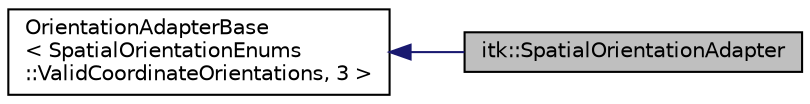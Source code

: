 digraph "itk::SpatialOrientationAdapter"
{
 // LATEX_PDF_SIZE
  edge [fontname="Helvetica",fontsize="10",labelfontname="Helvetica",labelfontsize="10"];
  node [fontname="Helvetica",fontsize="10",shape=record];
  rankdir="LR";
  Node1 [label="itk::SpatialOrientationAdapter",height=0.2,width=0.4,color="black", fillcolor="grey75", style="filled", fontcolor="black",tooltip="Converts SpatialOrientationEnums to/from direction cosines."];
  Node2 -> Node1 [dir="back",color="midnightblue",fontsize="10",style="solid",fontname="Helvetica"];
  Node2 [label="OrientationAdapterBase\l\< SpatialOrientationEnums\l::ValidCoordinateOrientations, 3 \>",height=0.2,width=0.4,color="black", fillcolor="white", style="filled",tooltip=" "];
}
